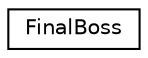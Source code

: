 digraph "Grafische Darstellung der Klassenhierarchie"
{
  edge [fontname="Helvetica",fontsize="10",labelfontname="Helvetica",labelfontsize="10"];
  node [fontname="Helvetica",fontsize="10",shape=record];
  rankdir="LR";
  Node1 [label="FinalBoss",height=0.2,width=0.4,color="black", fillcolor="white", style="filled",URL="$class_final_boss.html"];
}
